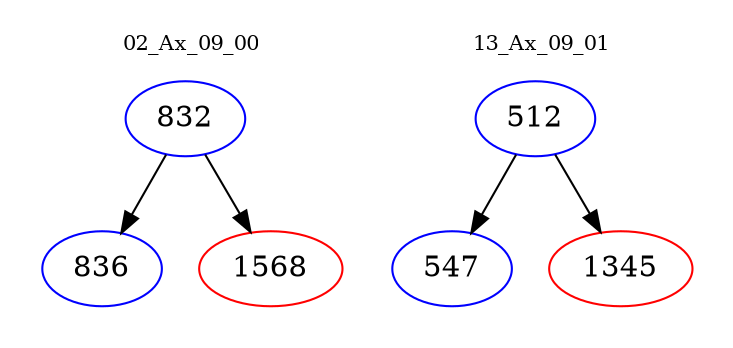 digraph{
subgraph cluster_0 {
color = white
label = "02_Ax_09_00";
fontsize=10;
T0_832 [label="832", color="blue"]
T0_832 -> T0_836 [color="black"]
T0_836 [label="836", color="blue"]
T0_832 -> T0_1568 [color="black"]
T0_1568 [label="1568", color="red"]
}
subgraph cluster_1 {
color = white
label = "13_Ax_09_01";
fontsize=10;
T1_512 [label="512", color="blue"]
T1_512 -> T1_547 [color="black"]
T1_547 [label="547", color="blue"]
T1_512 -> T1_1345 [color="black"]
T1_1345 [label="1345", color="red"]
}
}
